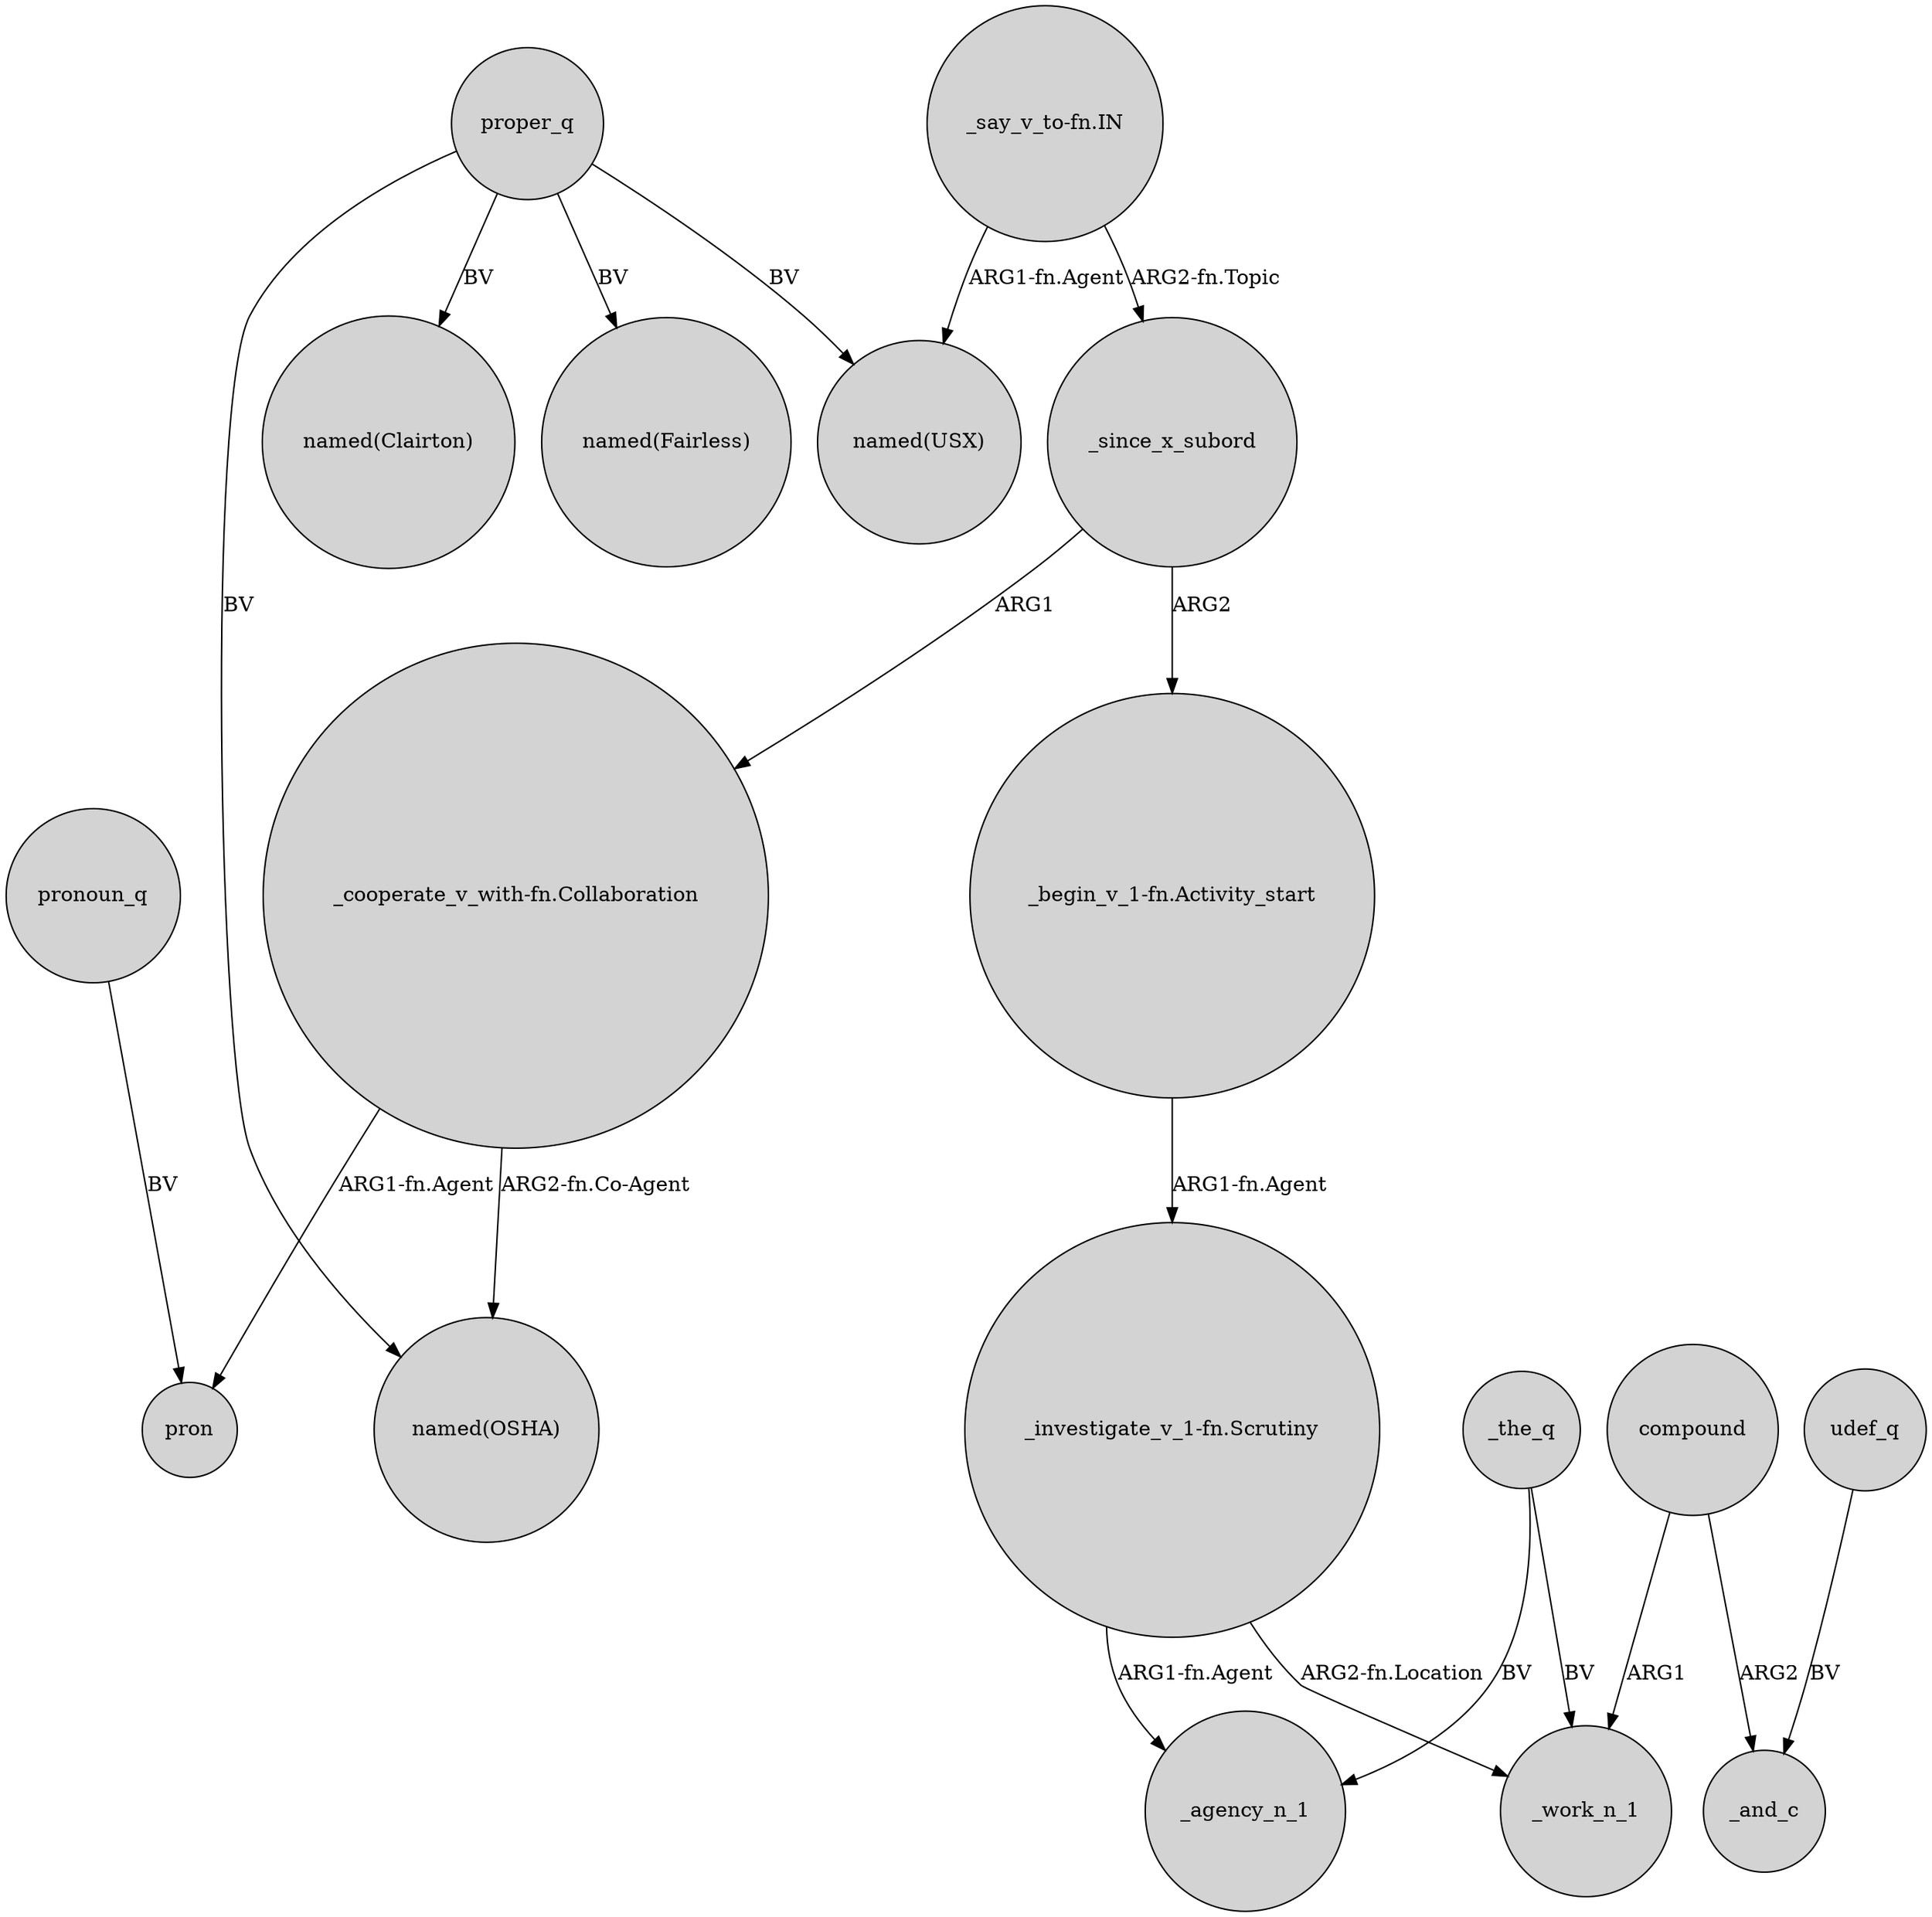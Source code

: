 digraph {
	node [shape=circle style=filled]
	_since_x_subord -> "_cooperate_v_with-fn.Collaboration" [label=ARG1]
	_the_q -> _agency_n_1 [label=BV]
	"_cooperate_v_with-fn.Collaboration" -> pron [label="ARG1-fn.Agent"]
	compound -> _work_n_1 [label=ARG1]
	proper_q -> "named(OSHA)" [label=BV]
	"_investigate_v_1-fn.Scrutiny" -> _agency_n_1 [label="ARG1-fn.Agent"]
	"_begin_v_1-fn.Activity_start" -> "_investigate_v_1-fn.Scrutiny" [label="ARG1-fn.Agent"]
	pronoun_q -> pron [label=BV]
	compound -> _and_c [label=ARG2]
	proper_q -> "named(Fairless)" [label=BV]
	proper_q -> "named(USX)" [label=BV]
	"_say_v_to-fn.IN" -> _since_x_subord [label="ARG2-fn.Topic"]
	_since_x_subord -> "_begin_v_1-fn.Activity_start" [label=ARG2]
	"_investigate_v_1-fn.Scrutiny" -> _work_n_1 [label="ARG2-fn.Location"]
	"_say_v_to-fn.IN" -> "named(USX)" [label="ARG1-fn.Agent"]
	udef_q -> _and_c [label=BV]
	"_cooperate_v_with-fn.Collaboration" -> "named(OSHA)" [label="ARG2-fn.Co-Agent"]
	proper_q -> "named(Clairton)" [label=BV]
	_the_q -> _work_n_1 [label=BV]
}
